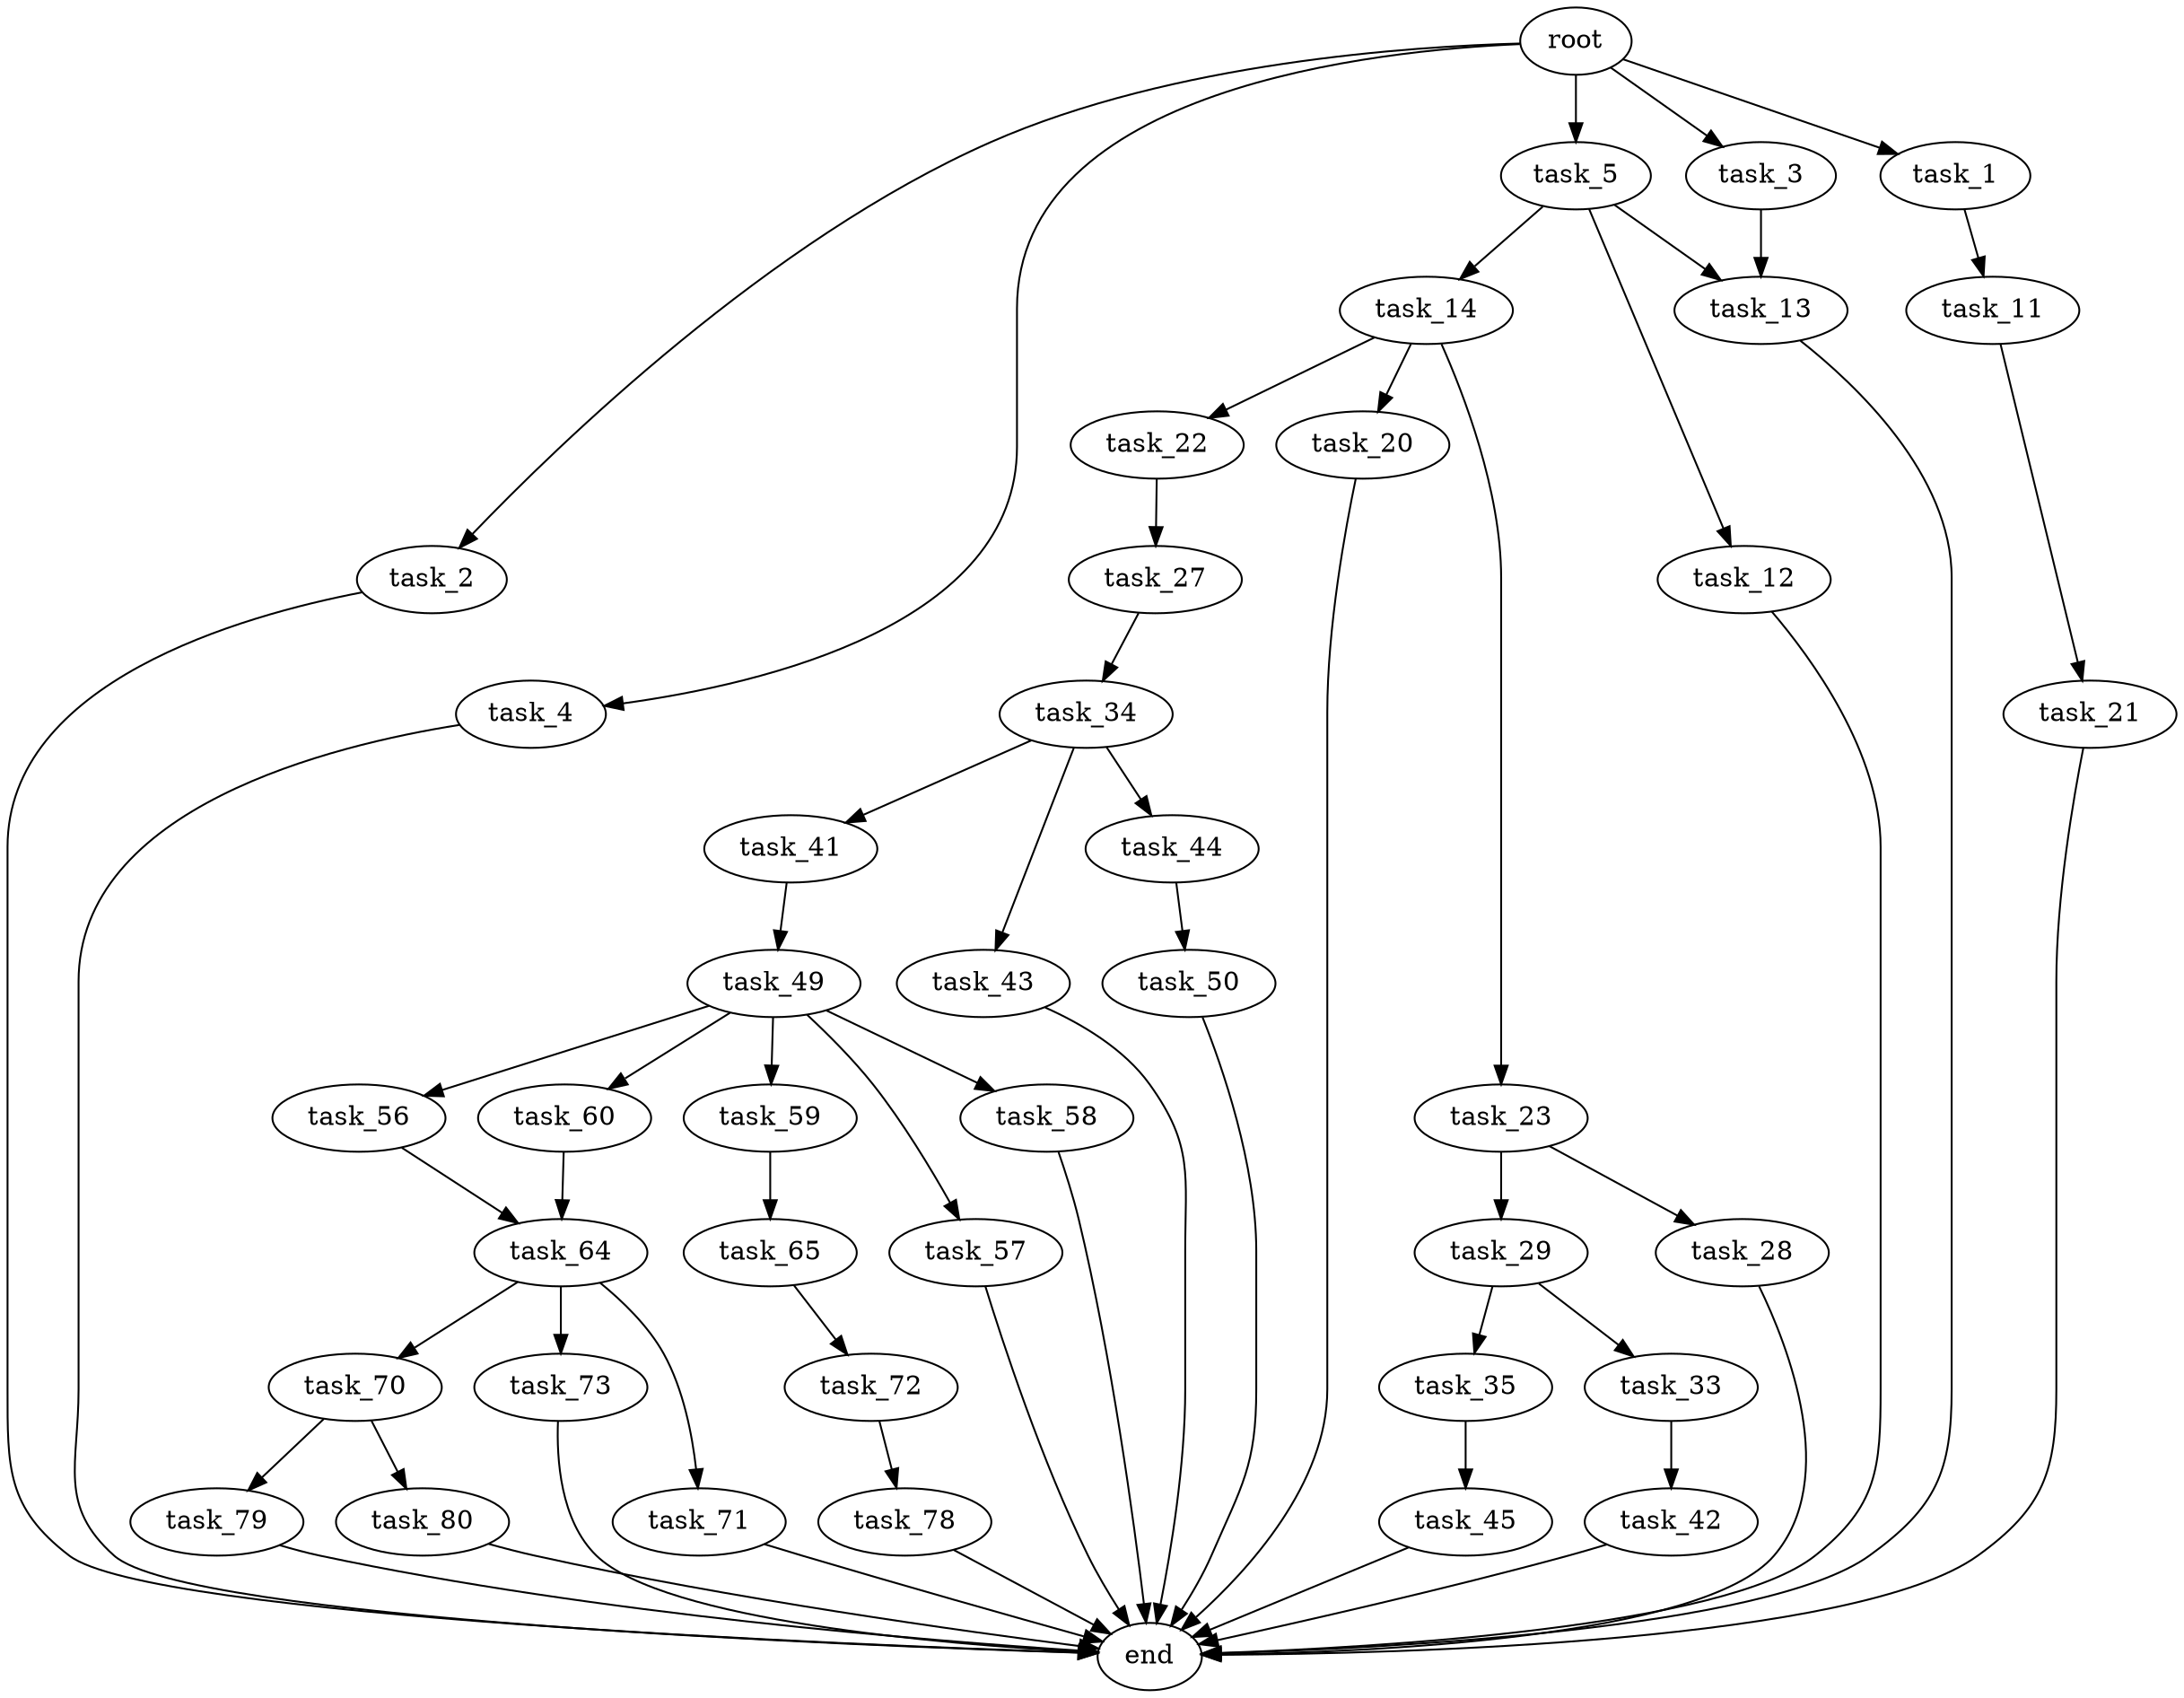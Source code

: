 digraph G {
  root [size="0.000000"];
  task_1 [size="64536613541.000000"];
  task_2 [size="81920415414.000000"];
  task_3 [size="3803312069.000000"];
  task_4 [size="549755813888.000000"];
  task_5 [size="505377330413.000000"];
  task_11 [size="3163300862.000000"];
  task_12 [size="126131412279.000000"];
  task_13 [size="557742961865.000000"];
  task_14 [size="134217728000.000000"];
  task_20 [size="13523651923.000000"];
  task_21 [size="782757789696.000000"];
  task_22 [size="28991029248.000000"];
  task_23 [size="8589934592.000000"];
  task_27 [size="144592805425.000000"];
  task_28 [size="6004272334.000000"];
  task_29 [size="17579454293.000000"];
  task_33 [size="41555229934.000000"];
  task_34 [size="4492129404.000000"];
  task_35 [size="368293445632.000000"];
  task_41 [size="18630639778.000000"];
  task_42 [size="356179205622.000000"];
  task_43 [size="231928233984.000000"];
  task_44 [size="68719476736.000000"];
  task_45 [size="68719476736.000000"];
  task_49 [size="68719476736.000000"];
  task_50 [size="193382236442.000000"];
  task_56 [size="1282557178.000000"];
  task_57 [size="5641163862.000000"];
  task_58 [size="208585751213.000000"];
  task_59 [size="549755813888.000000"];
  task_60 [size="549755813888.000000"];
  task_64 [size="111847824207.000000"];
  task_65 [size="45185273808.000000"];
  task_70 [size="231095584626.000000"];
  task_71 [size="8589934592.000000"];
  task_72 [size="33602235646.000000"];
  task_73 [size="240001509161.000000"];
  task_78 [size="46691939783.000000"];
  task_79 [size="10937412127.000000"];
  task_80 [size="19373704048.000000"];
  end [size="0.000000"];

  root -> task_1 [size="1.000000"];
  root -> task_2 [size="1.000000"];
  root -> task_3 [size="1.000000"];
  root -> task_4 [size="1.000000"];
  root -> task_5 [size="1.000000"];
  task_1 -> task_11 [size="301989888.000000"];
  task_2 -> end [size="1.000000"];
  task_3 -> task_13 [size="75497472.000000"];
  task_4 -> end [size="1.000000"];
  task_5 -> task_12 [size="411041792.000000"];
  task_5 -> task_13 [size="411041792.000000"];
  task_5 -> task_14 [size="411041792.000000"];
  task_11 -> task_21 [size="209715200.000000"];
  task_12 -> end [size="1.000000"];
  task_13 -> end [size="1.000000"];
  task_14 -> task_20 [size="209715200.000000"];
  task_14 -> task_22 [size="209715200.000000"];
  task_14 -> task_23 [size="209715200.000000"];
  task_20 -> end [size="1.000000"];
  task_21 -> end [size="1.000000"];
  task_22 -> task_27 [size="75497472.000000"];
  task_23 -> task_28 [size="33554432.000000"];
  task_23 -> task_29 [size="33554432.000000"];
  task_27 -> task_34 [size="301989888.000000"];
  task_28 -> end [size="1.000000"];
  task_29 -> task_33 [size="301989888.000000"];
  task_29 -> task_35 [size="301989888.000000"];
  task_33 -> task_42 [size="134217728.000000"];
  task_34 -> task_41 [size="209715200.000000"];
  task_34 -> task_43 [size="209715200.000000"];
  task_34 -> task_44 [size="209715200.000000"];
  task_35 -> task_45 [size="411041792.000000"];
  task_41 -> task_49 [size="411041792.000000"];
  task_42 -> end [size="1.000000"];
  task_43 -> end [size="1.000000"];
  task_44 -> task_50 [size="134217728.000000"];
  task_45 -> end [size="1.000000"];
  task_49 -> task_56 [size="134217728.000000"];
  task_49 -> task_57 [size="134217728.000000"];
  task_49 -> task_58 [size="134217728.000000"];
  task_49 -> task_59 [size="134217728.000000"];
  task_49 -> task_60 [size="134217728.000000"];
  task_50 -> end [size="1.000000"];
  task_56 -> task_64 [size="33554432.000000"];
  task_57 -> end [size="1.000000"];
  task_58 -> end [size="1.000000"];
  task_59 -> task_65 [size="536870912.000000"];
  task_60 -> task_64 [size="536870912.000000"];
  task_64 -> task_70 [size="75497472.000000"];
  task_64 -> task_71 [size="75497472.000000"];
  task_64 -> task_73 [size="75497472.000000"];
  task_65 -> task_72 [size="838860800.000000"];
  task_70 -> task_79 [size="301989888.000000"];
  task_70 -> task_80 [size="301989888.000000"];
  task_71 -> end [size="1.000000"];
  task_72 -> task_78 [size="33554432.000000"];
  task_73 -> end [size="1.000000"];
  task_78 -> end [size="1.000000"];
  task_79 -> end [size="1.000000"];
  task_80 -> end [size="1.000000"];
}
